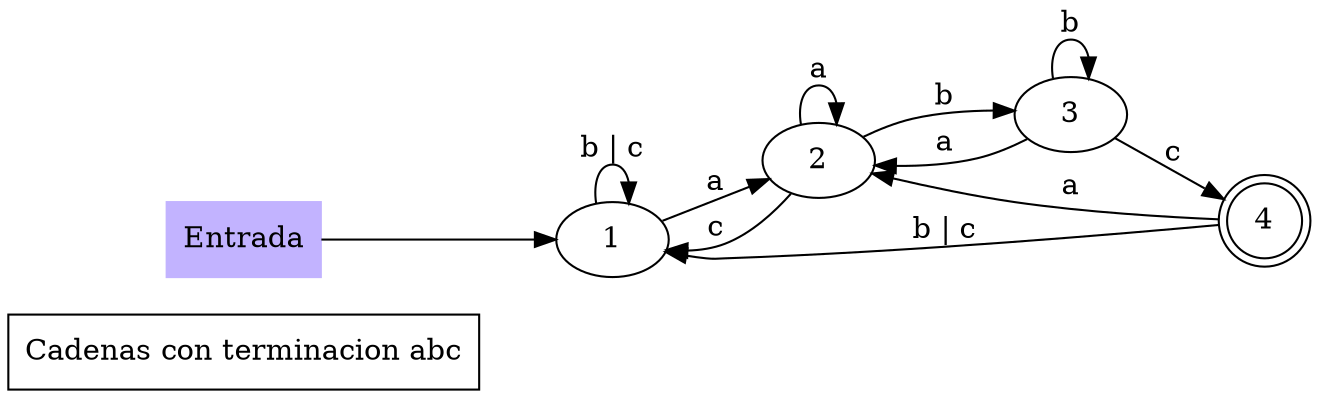 digraph G{
	"Cadenas con terminacion abc" [shape = box];
	Entrada -> 1;
	1 -> 2 [label="a"];
	1 -> 1 [label="b | c"];
	2 -> 2 [label="a"];
	2 -> 3 [label="b"];
	2 -> 1 [label="c"];
	3 -> 2 [label="a"];
	3 -> 3 [label="b"];
	3 -> 4 [label="c"];
	4 -> 2 [label="a"];
	4 -> 1 [label="b | c"];
	4 [shape = doublecircle];
	Entrada [shape = box,style=filled,color=".7 .3 1.0"];
	rankdir=LR;
}